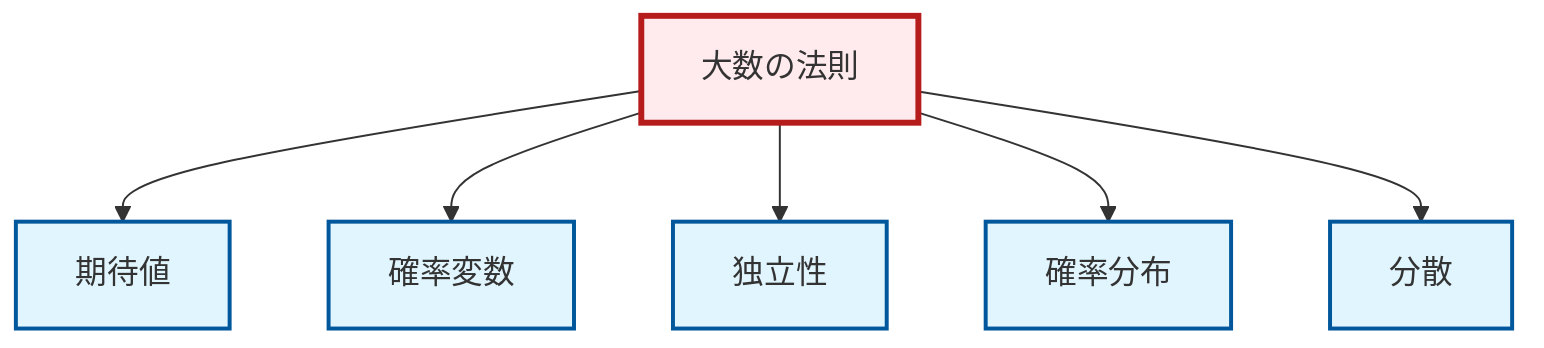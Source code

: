 graph TD
    classDef definition fill:#e1f5fe,stroke:#01579b,stroke-width:2px
    classDef theorem fill:#f3e5f5,stroke:#4a148c,stroke-width:2px
    classDef axiom fill:#fff3e0,stroke:#e65100,stroke-width:2px
    classDef example fill:#e8f5e9,stroke:#1b5e20,stroke-width:2px
    classDef current fill:#ffebee,stroke:#b71c1c,stroke-width:3px
    def-expectation["期待値"]:::definition
    thm-law-of-large-numbers["大数の法則"]:::theorem
    def-variance["分散"]:::definition
    def-random-variable["確率変数"]:::definition
    def-probability-distribution["確率分布"]:::definition
    def-independence["独立性"]:::definition
    thm-law-of-large-numbers --> def-expectation
    thm-law-of-large-numbers --> def-random-variable
    thm-law-of-large-numbers --> def-independence
    thm-law-of-large-numbers --> def-probability-distribution
    thm-law-of-large-numbers --> def-variance
    class thm-law-of-large-numbers current